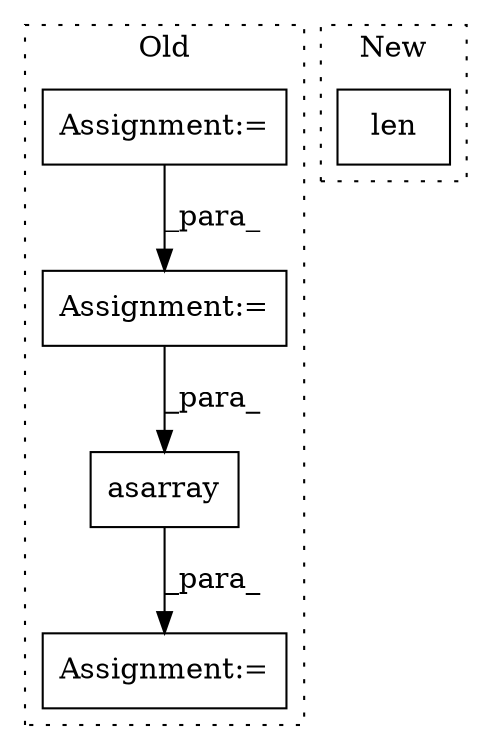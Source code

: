 digraph G {
subgraph cluster0 {
1 [label="asarray" a="32" s="6481,6496" l="8,1" shape="box"];
3 [label="Assignment:=" a="7" s="6474" l="1" shape="box"];
4 [label="Assignment:=" a="7" s="6330" l="17" shape="box"];
5 [label="Assignment:=" a="7" s="6441" l="18" shape="box"];
label = "Old";
style="dotted";
}
subgraph cluster1 {
2 [label="len" a="32" s="8090,8096" l="4,1" shape="box"];
label = "New";
style="dotted";
}
1 -> 3 [label="_para_"];
4 -> 1 [label="_para_"];
5 -> 4 [label="_para_"];
}
